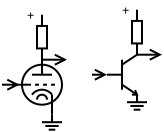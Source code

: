 <?xml version="1.0" encoding="UTF-8"?>
<dia:diagram xmlns:dia="http://www.lysator.liu.se/~alla/dia/">
  <dia:layer name="Фон" visible="true" active="true">
    <dia:group>
      <dia:group>
        <dia:object type="Standard - Ellipse" version="0" id="O0">
          <dia:attribute name="obj_pos">
            <dia:point val="6.25,4"/>
          </dia:attribute>
          <dia:attribute name="obj_bb">
            <dia:rectangle val="6.2,3.95;8.3,6.05"/>
          </dia:attribute>
          <dia:attribute name="elem_corner">
            <dia:point val="6.25,4"/>
          </dia:attribute>
          <dia:attribute name="elem_width">
            <dia:real val="2"/>
          </dia:attribute>
          <dia:attribute name="elem_height">
            <dia:real val="2.0"/>
          </dia:attribute>
        </dia:object>
        <dia:object type="Standard - Line" version="0" id="O1">
          <dia:attribute name="obj_pos">
            <dia:point val="6.75,4.5"/>
          </dia:attribute>
          <dia:attribute name="obj_bb">
            <dia:rectangle val="6.7,4.45;7.8,4.55"/>
          </dia:attribute>
          <dia:attribute name="conn_endpoints">
            <dia:point val="6.75,4.5"/>
            <dia:point val="7.75,4.5"/>
          </dia:attribute>
          <dia:attribute name="numcp">
            <dia:int val="1"/>
          </dia:attribute>
        </dia:object>
        <dia:object type="Standard - Line" version="0" id="O2">
          <dia:attribute name="obj_pos">
            <dia:point val="7.25,3.5"/>
          </dia:attribute>
          <dia:attribute name="obj_bb">
            <dia:rectangle val="7.2,3.45;7.3,4.55"/>
          </dia:attribute>
          <dia:attribute name="conn_endpoints">
            <dia:point val="7.25,3.5"/>
            <dia:point val="7.25,4.5"/>
          </dia:attribute>
          <dia:attribute name="numcp">
            <dia:int val="1"/>
          </dia:attribute>
          <dia:connections>
            <dia:connection handle="1" to="O1" connection="0"/>
          </dia:connections>
        </dia:object>
        <dia:object type="Standard - Arc" version="0" id="O3">
          <dia:attribute name="obj_pos">
            <dia:point val="6.75,5.5"/>
          </dia:attribute>
          <dia:attribute name="obj_bb">
            <dia:rectangle val="6.7,5.2;7.8,5.55"/>
          </dia:attribute>
          <dia:attribute name="conn_endpoints">
            <dia:point val="6.75,5.5"/>
            <dia:point val="7.75,5.5"/>
          </dia:attribute>
          <dia:attribute name="curve_distance">
            <dia:real val="-0.25"/>
          </dia:attribute>
        </dia:object>
        <dia:object type="Standard - Line" version="0" id="O4">
          <dia:attribute name="obj_pos">
            <dia:point val="7.75,5.5"/>
          </dia:attribute>
          <dia:attribute name="obj_bb">
            <dia:rectangle val="7.7,5.45;7.8,6.55"/>
          </dia:attribute>
          <dia:attribute name="conn_endpoints">
            <dia:point val="7.75,5.5"/>
            <dia:point val="7.75,6.5"/>
          </dia:attribute>
          <dia:attribute name="numcp">
            <dia:int val="1"/>
          </dia:attribute>
        </dia:object>
        <dia:object type="Standard - Line" version="0" id="O5">
          <dia:attribute name="obj_pos">
            <dia:point val="6.5,5"/>
          </dia:attribute>
          <dia:attribute name="obj_bb">
            <dia:rectangle val="6.45,4.95;8.05,5.05"/>
          </dia:attribute>
          <dia:attribute name="conn_endpoints">
            <dia:point val="6.5,5"/>
            <dia:point val="8,5"/>
          </dia:attribute>
          <dia:attribute name="numcp">
            <dia:int val="1"/>
          </dia:attribute>
          <dia:attribute name="line_style">
            <dia:enum val="1"/>
          </dia:attribute>
          <dia:attribute name="dashlength">
            <dia:real val="0.2"/>
          </dia:attribute>
        </dia:object>
        <dia:object type="Standard - Line" version="0" id="O6">
          <dia:attribute name="obj_pos">
            <dia:point val="5.75,5"/>
          </dia:attribute>
          <dia:attribute name="obj_bb">
            <dia:rectangle val="5.7,4.95;6.55,5.05"/>
          </dia:attribute>
          <dia:attribute name="conn_endpoints">
            <dia:point val="5.75,5"/>
            <dia:point val="6.5,5"/>
          </dia:attribute>
          <dia:attribute name="numcp">
            <dia:int val="1"/>
          </dia:attribute>
        </dia:object>
        <dia:object type="Standard - Arc" version="0" id="O7">
          <dia:attribute name="obj_pos">
            <dia:point val="7,5.75"/>
          </dia:attribute>
          <dia:attribute name="obj_bb">
            <dia:rectangle val="6.95,5.45;7.55,5.8"/>
          </dia:attribute>
          <dia:attribute name="conn_endpoints">
            <dia:point val="7,5.75"/>
            <dia:point val="7.5,5.75"/>
          </dia:attribute>
          <dia:attribute name="curve_distance">
            <dia:real val="-0.25"/>
          </dia:attribute>
        </dia:object>
      </dia:group>
      <dia:object type="Standard - Line" version="0" id="O8">
        <dia:attribute name="obj_pos">
          <dia:point val="5.25,5"/>
        </dia:attribute>
        <dia:attribute name="obj_bb">
          <dia:rectangle val="5.2,4.669;6.237,5.331"/>
        </dia:attribute>
        <dia:attribute name="conn_endpoints">
          <dia:point val="5.25,5"/>
          <dia:point val="6.125,5"/>
        </dia:attribute>
        <dia:attribute name="numcp">
          <dia:int val="1"/>
        </dia:attribute>
        <dia:attribute name="end_arrow">
          <dia:enum val="1"/>
        </dia:attribute>
        <dia:attribute name="end_arrow_length">
          <dia:real val="0.5"/>
        </dia:attribute>
        <dia:attribute name="end_arrow_width">
          <dia:real val="0.5"/>
        </dia:attribute>
      </dia:object>
      <dia:object type="Circuit - Vertical Resistor (European)" version="1" id="O9">
        <dia:attribute name="obj_pos">
          <dia:point val="7,1.5"/>
        </dia:attribute>
        <dia:attribute name="obj_bb">
          <dia:rectangle val="6.95,1.5;7.55,3.75"/>
        </dia:attribute>
        <dia:attribute name="meta">
          <dia:composite type="dict"/>
        </dia:attribute>
        <dia:attribute name="elem_corner">
          <dia:point val="7,1.5"/>
        </dia:attribute>
        <dia:attribute name="elem_width">
          <dia:real val="0.5"/>
        </dia:attribute>
        <dia:attribute name="elem_height">
          <dia:real val="2.25"/>
        </dia:attribute>
        <dia:attribute name="line_width">
          <dia:real val="0.1"/>
        </dia:attribute>
        <dia:attribute name="line_colour">
          <dia:color val="#000000"/>
        </dia:attribute>
        <dia:attribute name="fill_colour">
          <dia:color val="#ffffff"/>
        </dia:attribute>
        <dia:attribute name="show_background">
          <dia:boolean val="true"/>
        </dia:attribute>
        <dia:attribute name="line_style">
          <dia:enum val="0"/>
          <dia:real val="1"/>
        </dia:attribute>
        <dia:attribute name="flip_horizontal">
          <dia:boolean val="false"/>
        </dia:attribute>
        <dia:attribute name="flip_vertical">
          <dia:boolean val="false"/>
        </dia:attribute>
        <dia:attribute name="subscale">
          <dia:real val="1"/>
        </dia:attribute>
      </dia:object>
      <dia:object type="Standard - Text" version="1" id="O10">
        <dia:attribute name="obj_pos">
          <dia:point val="6.5,1.75"/>
        </dia:attribute>
        <dia:attribute name="obj_bb">
          <dia:rectangle val="6.5,1.156;7.037,1.901"/>
        </dia:attribute>
        <dia:attribute name="text">
          <dia:composite type="text">
            <dia:attribute name="string">
              <dia:string>#+#</dia:string>
            </dia:attribute>
            <dia:attribute name="font">
              <dia:font family="sans" style="0" name="Helvetica"/>
            </dia:attribute>
            <dia:attribute name="height">
              <dia:real val="0.8"/>
            </dia:attribute>
            <dia:attribute name="pos">
              <dia:point val="6.5,1.75"/>
            </dia:attribute>
            <dia:attribute name="color">
              <dia:color val="#000000"/>
            </dia:attribute>
            <dia:attribute name="alignment">
              <dia:enum val="0"/>
            </dia:attribute>
          </dia:composite>
        </dia:attribute>
        <dia:attribute name="valign">
          <dia:enum val="3"/>
        </dia:attribute>
      </dia:object>
      <dia:object type="Circuit - Ground" version="1" id="O11">
        <dia:attribute name="obj_pos">
          <dia:point val="7.25,6.5"/>
        </dia:attribute>
        <dia:attribute name="obj_bb">
          <dia:rectangle val="7.25,6.5;8.25,7.3"/>
        </dia:attribute>
        <dia:attribute name="meta">
          <dia:composite type="dict"/>
        </dia:attribute>
        <dia:attribute name="elem_corner">
          <dia:point val="7.25,6.5"/>
        </dia:attribute>
        <dia:attribute name="elem_width">
          <dia:real val="1"/>
        </dia:attribute>
        <dia:attribute name="elem_height">
          <dia:real val="0.75"/>
        </dia:attribute>
        <dia:attribute name="line_width">
          <dia:real val="0.1"/>
        </dia:attribute>
        <dia:attribute name="line_colour">
          <dia:color val="#000000"/>
        </dia:attribute>
        <dia:attribute name="fill_colour">
          <dia:color val="#ffffff"/>
        </dia:attribute>
        <dia:attribute name="show_background">
          <dia:boolean val="true"/>
        </dia:attribute>
        <dia:attribute name="line_style">
          <dia:enum val="0"/>
          <dia:real val="1"/>
        </dia:attribute>
        <dia:attribute name="flip_horizontal">
          <dia:boolean val="false"/>
        </dia:attribute>
        <dia:attribute name="flip_vertical">
          <dia:boolean val="false"/>
        </dia:attribute>
        <dia:attribute name="subscale">
          <dia:real val="1"/>
        </dia:attribute>
      </dia:object>
      <dia:object type="Standard - Line" version="0" id="O12">
        <dia:attribute name="obj_pos">
          <dia:point val="7.25,3.75"/>
        </dia:attribute>
        <dia:attribute name="obj_bb">
          <dia:rectangle val="7.2,3.419;8.612,4.081"/>
        </dia:attribute>
        <dia:attribute name="conn_endpoints">
          <dia:point val="7.25,3.75"/>
          <dia:point val="8.5,3.75"/>
        </dia:attribute>
        <dia:attribute name="numcp">
          <dia:int val="1"/>
        </dia:attribute>
        <dia:attribute name="end_arrow">
          <dia:enum val="1"/>
        </dia:attribute>
        <dia:attribute name="end_arrow_length">
          <dia:real val="0.5"/>
        </dia:attribute>
        <dia:attribute name="end_arrow_width">
          <dia:real val="0.5"/>
        </dia:attribute>
        <dia:connections>
          <dia:connection handle="0" to="O9" connection="1"/>
        </dia:connections>
      </dia:object>
    </dia:group>
    <dia:group>
      <dia:object type="Circuit - NPN Transistor" version="1" id="O13">
        <dia:attribute name="obj_pos">
          <dia:point val="10.5,3.5"/>
        </dia:attribute>
        <dia:attribute name="obj_bb">
          <dia:rectangle val="10.5,3.458;12.075,5.55"/>
        </dia:attribute>
        <dia:attribute name="meta">
          <dia:composite type="dict"/>
        </dia:attribute>
        <dia:attribute name="elem_corner">
          <dia:point val="10.5,3.5"/>
        </dia:attribute>
        <dia:attribute name="elem_width">
          <dia:real val="1.5"/>
        </dia:attribute>
        <dia:attribute name="elem_height">
          <dia:real val="2"/>
        </dia:attribute>
        <dia:attribute name="line_width">
          <dia:real val="0.1"/>
        </dia:attribute>
        <dia:attribute name="line_colour">
          <dia:color val="#000000"/>
        </dia:attribute>
        <dia:attribute name="fill_colour">
          <dia:color val="#ffffff"/>
        </dia:attribute>
        <dia:attribute name="show_background">
          <dia:boolean val="true"/>
        </dia:attribute>
        <dia:attribute name="line_style">
          <dia:enum val="0"/>
          <dia:real val="1"/>
        </dia:attribute>
        <dia:attribute name="flip_horizontal">
          <dia:boolean val="false"/>
        </dia:attribute>
        <dia:attribute name="flip_vertical">
          <dia:boolean val="false"/>
        </dia:attribute>
        <dia:attribute name="subscale">
          <dia:real val="1"/>
        </dia:attribute>
      </dia:object>
      <dia:object type="Circuit - Ground" version="1" id="O14">
        <dia:attribute name="obj_pos">
          <dia:point val="11.5,5.5"/>
        </dia:attribute>
        <dia:attribute name="obj_bb">
          <dia:rectangle val="11.5,5.5;12.5,6.3"/>
        </dia:attribute>
        <dia:attribute name="meta">
          <dia:composite type="dict"/>
        </dia:attribute>
        <dia:attribute name="elem_corner">
          <dia:point val="11.5,5.5"/>
        </dia:attribute>
        <dia:attribute name="elem_width">
          <dia:real val="1"/>
        </dia:attribute>
        <dia:attribute name="elem_height">
          <dia:real val="0.75"/>
        </dia:attribute>
        <dia:attribute name="line_width">
          <dia:real val="0.1"/>
        </dia:attribute>
        <dia:attribute name="line_colour">
          <dia:color val="#000000"/>
        </dia:attribute>
        <dia:attribute name="fill_colour">
          <dia:color val="#ffffff"/>
        </dia:attribute>
        <dia:attribute name="show_background">
          <dia:boolean val="true"/>
        </dia:attribute>
        <dia:attribute name="line_style">
          <dia:enum val="0"/>
          <dia:real val="1"/>
        </dia:attribute>
        <dia:attribute name="flip_horizontal">
          <dia:boolean val="false"/>
        </dia:attribute>
        <dia:attribute name="flip_vertical">
          <dia:boolean val="false"/>
        </dia:attribute>
        <dia:attribute name="subscale">
          <dia:real val="1"/>
        </dia:attribute>
      </dia:object>
      <dia:object type="Standard - Line" version="0" id="O15">
        <dia:attribute name="obj_pos">
          <dia:point val="9.75,4.5"/>
        </dia:attribute>
        <dia:attribute name="obj_bb">
          <dia:rectangle val="9.7,4.169;10.612,4.831"/>
        </dia:attribute>
        <dia:attribute name="conn_endpoints">
          <dia:point val="9.75,4.5"/>
          <dia:point val="10.5,4.5"/>
        </dia:attribute>
        <dia:attribute name="numcp">
          <dia:int val="1"/>
        </dia:attribute>
        <dia:attribute name="end_arrow">
          <dia:enum val="1"/>
        </dia:attribute>
        <dia:attribute name="end_arrow_length">
          <dia:real val="0.5"/>
        </dia:attribute>
        <dia:attribute name="end_arrow_width">
          <dia:real val="0.5"/>
        </dia:attribute>
        <dia:connections>
          <dia:connection handle="1" to="O13" connection="0"/>
        </dia:connections>
      </dia:object>
      <dia:object type="Circuit - Vertical Resistor (European)" version="1" id="O16">
        <dia:attribute name="obj_pos">
          <dia:point val="11.75,1.25"/>
        </dia:attribute>
        <dia:attribute name="obj_bb">
          <dia:rectangle val="11.7,1.25;12.3,3.5"/>
        </dia:attribute>
        <dia:attribute name="meta">
          <dia:composite type="dict"/>
        </dia:attribute>
        <dia:attribute name="elem_corner">
          <dia:point val="11.75,1.25"/>
        </dia:attribute>
        <dia:attribute name="elem_width">
          <dia:real val="0.5"/>
        </dia:attribute>
        <dia:attribute name="elem_height">
          <dia:real val="2.25"/>
        </dia:attribute>
        <dia:attribute name="line_width">
          <dia:real val="0.1"/>
        </dia:attribute>
        <dia:attribute name="line_colour">
          <dia:color val="#000000"/>
        </dia:attribute>
        <dia:attribute name="fill_colour">
          <dia:color val="#ffffff"/>
        </dia:attribute>
        <dia:attribute name="show_background">
          <dia:boolean val="true"/>
        </dia:attribute>
        <dia:attribute name="line_style">
          <dia:enum val="0"/>
          <dia:real val="1"/>
        </dia:attribute>
        <dia:attribute name="flip_horizontal">
          <dia:boolean val="false"/>
        </dia:attribute>
        <dia:attribute name="flip_vertical">
          <dia:boolean val="false"/>
        </dia:attribute>
        <dia:attribute name="subscale">
          <dia:real val="1"/>
        </dia:attribute>
      </dia:object>
      <dia:object type="Standard - Text" version="1" id="O17">
        <dia:attribute name="obj_pos">
          <dia:point val="11.25,1.5"/>
        </dia:attribute>
        <dia:attribute name="obj_bb">
          <dia:rectangle val="11.25,0.906;11.787,1.651"/>
        </dia:attribute>
        <dia:attribute name="text">
          <dia:composite type="text">
            <dia:attribute name="string">
              <dia:string>#+#</dia:string>
            </dia:attribute>
            <dia:attribute name="font">
              <dia:font family="sans" style="0" name="Helvetica"/>
            </dia:attribute>
            <dia:attribute name="height">
              <dia:real val="0.8"/>
            </dia:attribute>
            <dia:attribute name="pos">
              <dia:point val="11.25,1.5"/>
            </dia:attribute>
            <dia:attribute name="color">
              <dia:color val="#000000"/>
            </dia:attribute>
            <dia:attribute name="alignment">
              <dia:enum val="0"/>
            </dia:attribute>
          </dia:composite>
        </dia:attribute>
        <dia:attribute name="valign">
          <dia:enum val="3"/>
        </dia:attribute>
      </dia:object>
      <dia:object type="Standard - Line" version="0" id="O18">
        <dia:attribute name="obj_pos">
          <dia:point val="12,3.5"/>
        </dia:attribute>
        <dia:attribute name="obj_bb">
          <dia:rectangle val="11.95,3.169;13.362,3.831"/>
        </dia:attribute>
        <dia:attribute name="conn_endpoints">
          <dia:point val="12,3.5"/>
          <dia:point val="13.25,3.5"/>
        </dia:attribute>
        <dia:attribute name="numcp">
          <dia:int val="1"/>
        </dia:attribute>
        <dia:attribute name="end_arrow">
          <dia:enum val="1"/>
        </dia:attribute>
        <dia:attribute name="end_arrow_length">
          <dia:real val="0.5"/>
        </dia:attribute>
        <dia:attribute name="end_arrow_width">
          <dia:real val="0.5"/>
        </dia:attribute>
        <dia:connections>
          <dia:connection handle="0" to="O16" connection="1"/>
        </dia:connections>
      </dia:object>
    </dia:group>
  </dia:layer>
</dia:diagram>
